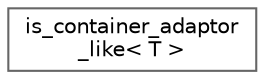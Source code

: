 digraph "类继承关系图"
{
 // LATEX_PDF_SIZE
  bgcolor="transparent";
  edge [fontname=Helvetica,fontsize=10,labelfontname=Helvetica,labelfontsize=10];
  node [fontname=Helvetica,fontsize=10,shape=box,height=0.2,width=0.4];
  rankdir="LR";
  Node0 [id="Node000000",label="is_container_adaptor\l_like\< T \>",height=0.2,width=0.4,color="grey40", fillcolor="white", style="filled",URL="$classdetail_1_1is__container__adaptor__like.html",tooltip=" "];
}
